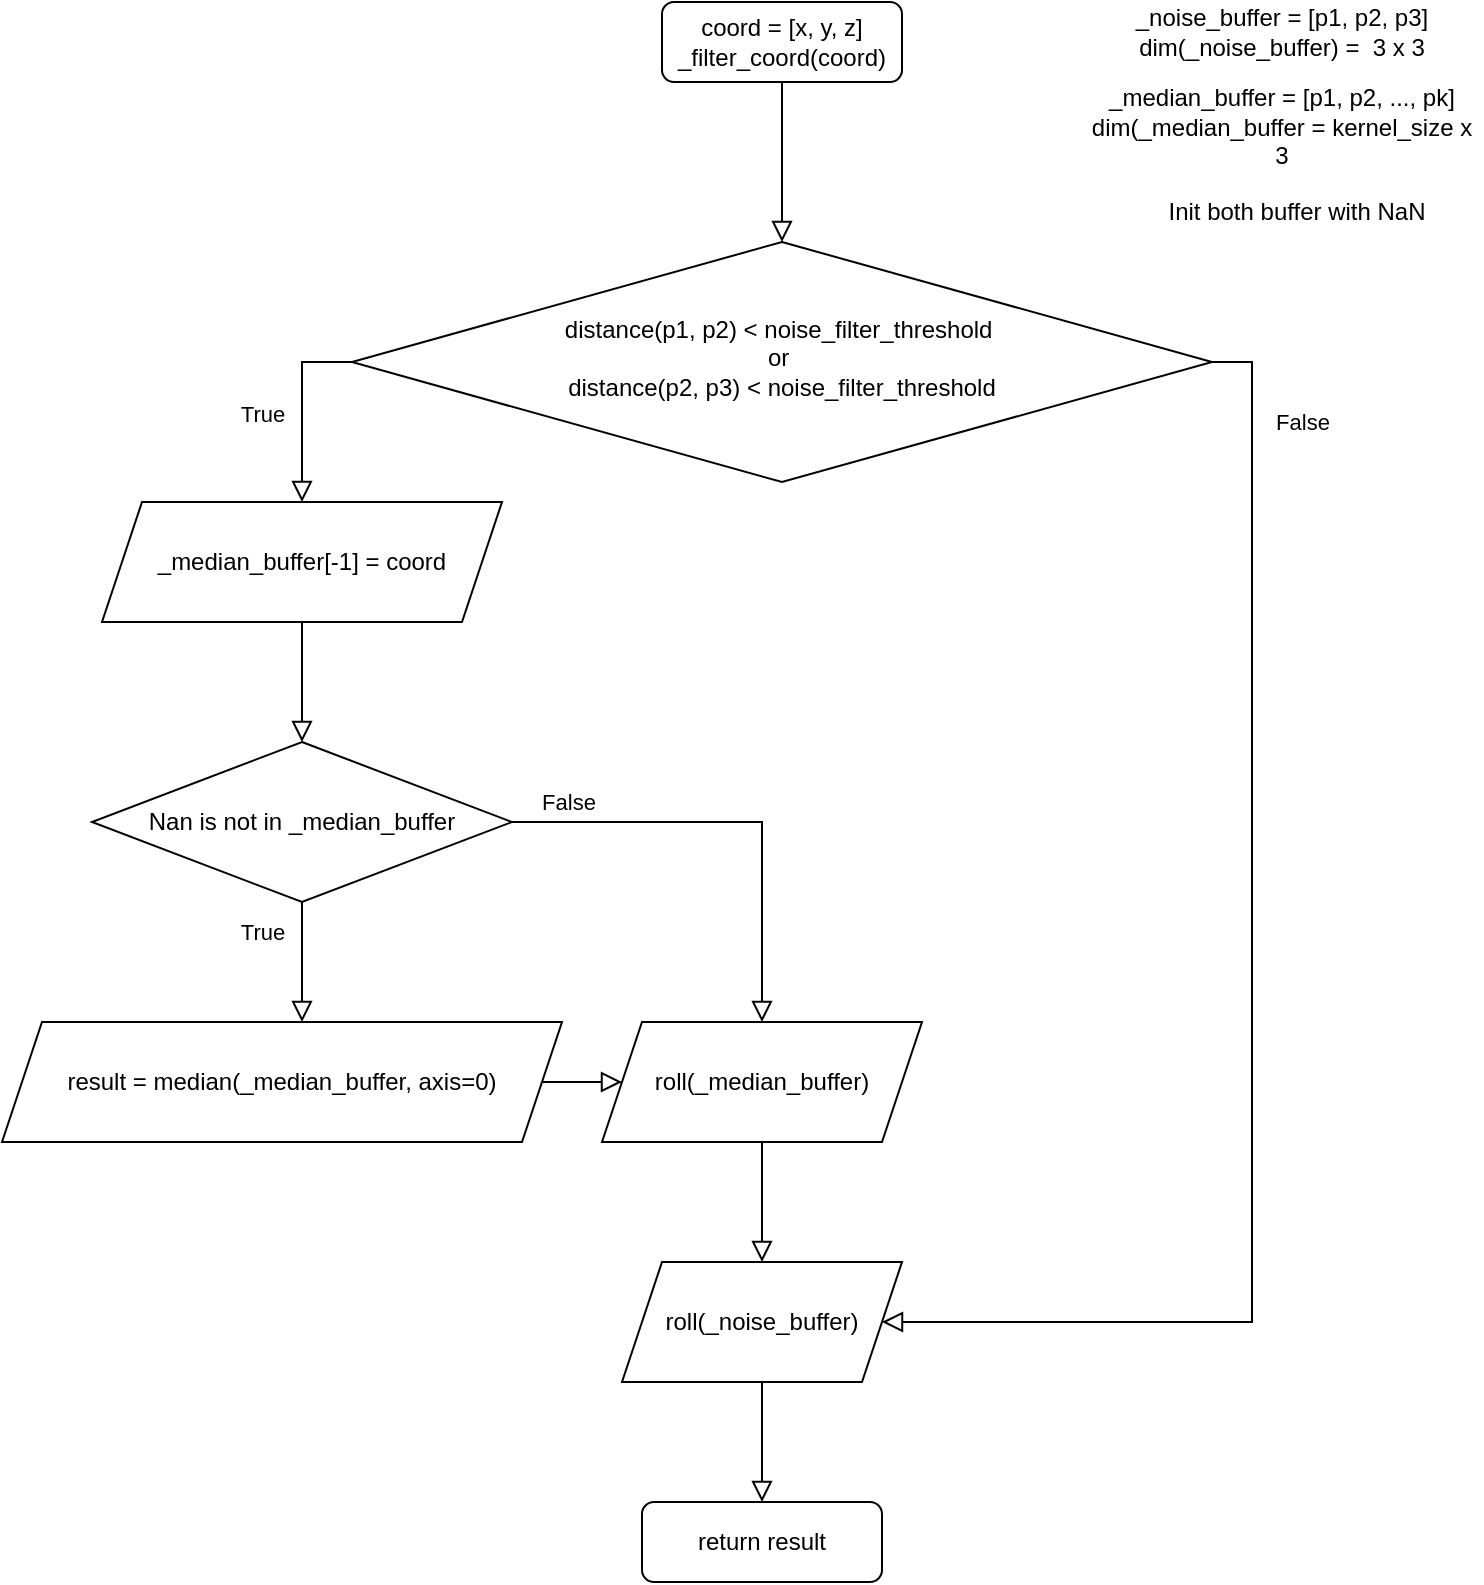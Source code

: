 <mxfile version="23.1.5" type="github">
  <diagram id="C5RBs43oDa-KdzZeNtuy" name="Page-1">
    <mxGraphModel dx="1932" dy="587" grid="1" gridSize="10" guides="1" tooltips="1" connect="1" arrows="1" fold="1" page="1" pageScale="1" pageWidth="827" pageHeight="1169" math="0" shadow="0">
      <root>
        <mxCell id="WIyWlLk6GJQsqaUBKTNV-0" />
        <mxCell id="WIyWlLk6GJQsqaUBKTNV-1" parent="WIyWlLk6GJQsqaUBKTNV-0" />
        <mxCell id="WIyWlLk6GJQsqaUBKTNV-2" value="" style="rounded=0;html=1;jettySize=auto;orthogonalLoop=1;fontSize=11;endArrow=block;endFill=0;endSize=8;strokeWidth=1;shadow=0;labelBackgroundColor=none;edgeStyle=orthogonalEdgeStyle;" parent="WIyWlLk6GJQsqaUBKTNV-1" source="WIyWlLk6GJQsqaUBKTNV-3" target="WIyWlLk6GJQsqaUBKTNV-6" edge="1">
          <mxGeometry relative="1" as="geometry" />
        </mxCell>
        <mxCell id="WIyWlLk6GJQsqaUBKTNV-3" value="&lt;div&gt;coord = [x, y, z]&lt;br&gt;&lt;/div&gt;&lt;div&gt;_filter_coord(coord)&lt;/div&gt;" style="rounded=1;whiteSpace=wrap;html=1;fontSize=12;glass=0;strokeWidth=1;shadow=0;" parent="WIyWlLk6GJQsqaUBKTNV-1" vertex="1">
          <mxGeometry x="-470" y="50" width="120" height="40" as="geometry" />
        </mxCell>
        <mxCell id="WIyWlLk6GJQsqaUBKTNV-5" value="False" style="edgeStyle=orthogonalEdgeStyle;rounded=0;html=1;jettySize=auto;orthogonalLoop=1;fontSize=11;endArrow=block;endFill=0;endSize=8;strokeWidth=1;shadow=0;labelBackgroundColor=none;entryX=1;entryY=0.5;entryDx=0;entryDy=0;" parent="WIyWlLk6GJQsqaUBKTNV-1" source="WIyWlLk6GJQsqaUBKTNV-6" target="CWkONviF48bVn2sMeExZ-8" edge="1">
          <mxGeometry x="-0.854" y="25" relative="1" as="geometry">
            <mxPoint as="offset" />
            <mxPoint x="-60" y="380" as="targetPoint" />
            <Array as="points">
              <mxPoint x="-175" y="230" />
              <mxPoint x="-175" y="710" />
            </Array>
          </mxGeometry>
        </mxCell>
        <mxCell id="WIyWlLk6GJQsqaUBKTNV-6" value="&lt;div&gt;distance(p1, p2) &amp;lt; noise_filter_threshold&amp;nbsp;&lt;/div&gt;&lt;div&gt;or&amp;nbsp;&lt;/div&gt;&lt;div&gt;distance(p2, p3) &amp;lt; noise_filter_threshold&lt;br&gt;&lt;/div&gt;" style="rhombus;whiteSpace=wrap;html=1;shadow=0;fontFamily=Helvetica;fontSize=12;align=center;strokeWidth=1;spacing=6;spacingTop=-4;" parent="WIyWlLk6GJQsqaUBKTNV-1" vertex="1">
          <mxGeometry x="-625" y="170" width="430" height="120" as="geometry" />
        </mxCell>
        <mxCell id="WIyWlLk6GJQsqaUBKTNV-11" value="return result" style="rounded=1;whiteSpace=wrap;html=1;fontSize=12;glass=0;strokeWidth=1;shadow=0;" parent="WIyWlLk6GJQsqaUBKTNV-1" vertex="1">
          <mxGeometry x="-480" y="800" width="120" height="40" as="geometry" />
        </mxCell>
        <mxCell id="CWkONviF48bVn2sMeExZ-0" value="&lt;div&gt;_noise_buffer = [p1, p2, p3]&lt;br&gt;&lt;/div&gt;&lt;div&gt;dim(_noise_buffer) =&amp;nbsp; 3 x 3&lt;/div&gt;" style="text;html=1;align=center;verticalAlign=middle;whiteSpace=wrap;rounded=0;" vertex="1" parent="WIyWlLk6GJQsqaUBKTNV-1">
          <mxGeometry x="-235" y="50" width="150" height="30" as="geometry" />
        </mxCell>
        <mxCell id="CWkONviF48bVn2sMeExZ-2" value="&lt;br&gt;&lt;div&gt;_median_buffer = [p1, p2, ..., pk]&lt;br&gt;&lt;/div&gt;&lt;div&gt;dim(_median_buffer = kernel_size x 3&lt;/div&gt;" style="text;html=1;align=center;verticalAlign=middle;whiteSpace=wrap;rounded=0;" vertex="1" parent="WIyWlLk6GJQsqaUBKTNV-1">
          <mxGeometry x="-260" y="90" width="200" height="30" as="geometry" />
        </mxCell>
        <mxCell id="CWkONviF48bVn2sMeExZ-8" value="roll(_noise_buffer)" style="shape=parallelogram;perimeter=parallelogramPerimeter;whiteSpace=wrap;html=1;fixedSize=1;" vertex="1" parent="WIyWlLk6GJQsqaUBKTNV-1">
          <mxGeometry x="-490" y="680" width="140" height="60" as="geometry" />
        </mxCell>
        <mxCell id="CWkONviF48bVn2sMeExZ-10" value="True" style="edgeStyle=orthogonalEdgeStyle;rounded=0;html=1;jettySize=auto;orthogonalLoop=1;fontSize=11;endArrow=block;endFill=0;endSize=8;strokeWidth=1;shadow=0;labelBackgroundColor=none;" edge="1" parent="WIyWlLk6GJQsqaUBKTNV-1" source="WIyWlLk6GJQsqaUBKTNV-6" target="CWkONviF48bVn2sMeExZ-12">
          <mxGeometry x="0.07" y="-20" relative="1" as="geometry">
            <mxPoint as="offset" />
            <mxPoint x="-612.5" y="230" as="sourcePoint" />
            <mxPoint x="-637.5" y="525" as="targetPoint" />
            <Array as="points">
              <mxPoint x="-650" y="230" />
            </Array>
          </mxGeometry>
        </mxCell>
        <mxCell id="CWkONviF48bVn2sMeExZ-12" value="_median_buffer[-1] = coord" style="shape=parallelogram;perimeter=parallelogramPerimeter;whiteSpace=wrap;html=1;fixedSize=1;" vertex="1" parent="WIyWlLk6GJQsqaUBKTNV-1">
          <mxGeometry x="-750" y="300" width="200" height="60" as="geometry" />
        </mxCell>
        <mxCell id="CWkONviF48bVn2sMeExZ-13" value="Nan is not in _median_buffer" style="rhombus;whiteSpace=wrap;html=1;" vertex="1" parent="WIyWlLk6GJQsqaUBKTNV-1">
          <mxGeometry x="-755" y="420" width="210" height="80" as="geometry" />
        </mxCell>
        <mxCell id="CWkONviF48bVn2sMeExZ-14" value="" style="edgeStyle=orthogonalEdgeStyle;rounded=0;html=1;jettySize=auto;orthogonalLoop=1;fontSize=11;endArrow=block;endFill=0;endSize=8;strokeWidth=1;shadow=0;labelBackgroundColor=none;" edge="1" parent="WIyWlLk6GJQsqaUBKTNV-1" source="CWkONviF48bVn2sMeExZ-12" target="CWkONviF48bVn2sMeExZ-13">
          <mxGeometry x="0.07" y="-20" relative="1" as="geometry">
            <mxPoint as="offset" />
            <mxPoint x="-845" y="300" as="sourcePoint" />
            <mxPoint x="-870" y="370" as="targetPoint" />
            <Array as="points">
              <mxPoint x="-650" y="420" />
              <mxPoint x="-650" y="420" />
            </Array>
          </mxGeometry>
        </mxCell>
        <mxCell id="CWkONviF48bVn2sMeExZ-15" value="False" style="edgeStyle=orthogonalEdgeStyle;rounded=0;html=1;jettySize=auto;orthogonalLoop=1;fontSize=11;endArrow=block;endFill=0;endSize=8;strokeWidth=1;shadow=0;labelBackgroundColor=none;" edge="1" parent="WIyWlLk6GJQsqaUBKTNV-1" source="CWkONviF48bVn2sMeExZ-13" target="CWkONviF48bVn2sMeExZ-16">
          <mxGeometry x="-0.756" y="10" relative="1" as="geometry">
            <mxPoint as="offset" />
            <mxPoint x="-875" y="545" as="sourcePoint" />
            <mxPoint x="-620" y="520" as="targetPoint" />
            <Array as="points" />
          </mxGeometry>
        </mxCell>
        <mxCell id="CWkONviF48bVn2sMeExZ-16" value="roll(_median_buffer)" style="shape=parallelogram;perimeter=parallelogramPerimeter;whiteSpace=wrap;html=1;fixedSize=1;" vertex="1" parent="WIyWlLk6GJQsqaUBKTNV-1">
          <mxGeometry x="-500" y="560" width="160" height="60" as="geometry" />
        </mxCell>
        <mxCell id="CWkONviF48bVn2sMeExZ-18" value="True" style="edgeStyle=orthogonalEdgeStyle;rounded=0;html=1;jettySize=auto;orthogonalLoop=1;fontSize=11;endArrow=block;endFill=0;endSize=8;strokeWidth=1;shadow=0;labelBackgroundColor=none;" edge="1" parent="WIyWlLk6GJQsqaUBKTNV-1" source="CWkONviF48bVn2sMeExZ-13" target="CWkONviF48bVn2sMeExZ-19">
          <mxGeometry x="-0.5" y="-20" relative="1" as="geometry">
            <mxPoint as="offset" />
            <mxPoint x="-1000" y="519.996" as="sourcePoint" />
            <mxPoint x="-950" y="615.71" as="targetPoint" />
            <Array as="points">
              <mxPoint x="-795" y="570" />
              <mxPoint x="-795" y="570" />
            </Array>
          </mxGeometry>
        </mxCell>
        <mxCell id="CWkONviF48bVn2sMeExZ-19" value="result = median(_median_buffer, axis=0)" style="shape=parallelogram;perimeter=parallelogramPerimeter;whiteSpace=wrap;html=1;fixedSize=1;" vertex="1" parent="WIyWlLk6GJQsqaUBKTNV-1">
          <mxGeometry x="-800" y="560" width="280" height="60" as="geometry" />
        </mxCell>
        <mxCell id="CWkONviF48bVn2sMeExZ-21" value="Init both buffer with NaN" style="text;html=1;align=center;verticalAlign=middle;whiteSpace=wrap;rounded=0;" vertex="1" parent="WIyWlLk6GJQsqaUBKTNV-1">
          <mxGeometry x="-235" y="140" width="165" height="30" as="geometry" />
        </mxCell>
        <mxCell id="CWkONviF48bVn2sMeExZ-25" value="" style="rounded=0;html=1;jettySize=auto;orthogonalLoop=1;fontSize=11;endArrow=block;endFill=0;endSize=8;strokeWidth=1;shadow=0;labelBackgroundColor=none;edgeStyle=orthogonalEdgeStyle;" edge="1" parent="WIyWlLk6GJQsqaUBKTNV-1" source="CWkONviF48bVn2sMeExZ-19" target="CWkONviF48bVn2sMeExZ-16">
          <mxGeometry relative="1" as="geometry">
            <mxPoint x="-610" y="680" as="sourcePoint" />
            <mxPoint x="-610" y="760" as="targetPoint" />
          </mxGeometry>
        </mxCell>
        <mxCell id="CWkONviF48bVn2sMeExZ-26" value="" style="rounded=0;html=1;jettySize=auto;orthogonalLoop=1;fontSize=11;endArrow=block;endFill=0;endSize=8;strokeWidth=1;shadow=0;labelBackgroundColor=none;edgeStyle=orthogonalEdgeStyle;" edge="1" parent="WIyWlLk6GJQsqaUBKTNV-1" source="CWkONviF48bVn2sMeExZ-16" target="CWkONviF48bVn2sMeExZ-8">
          <mxGeometry relative="1" as="geometry">
            <mxPoint x="-570" y="709.47" as="sourcePoint" />
            <mxPoint x="-530" y="709.47" as="targetPoint" />
          </mxGeometry>
        </mxCell>
        <mxCell id="CWkONviF48bVn2sMeExZ-27" value="" style="rounded=0;html=1;jettySize=auto;orthogonalLoop=1;fontSize=11;endArrow=block;endFill=0;endSize=8;strokeWidth=1;shadow=0;labelBackgroundColor=none;edgeStyle=orthogonalEdgeStyle;" edge="1" parent="WIyWlLk6GJQsqaUBKTNV-1" source="CWkONviF48bVn2sMeExZ-8" target="WIyWlLk6GJQsqaUBKTNV-11">
          <mxGeometry relative="1" as="geometry">
            <mxPoint x="-410" y="640" as="sourcePoint" />
            <mxPoint x="-410" y="690" as="targetPoint" />
          </mxGeometry>
        </mxCell>
      </root>
    </mxGraphModel>
  </diagram>
</mxfile>
